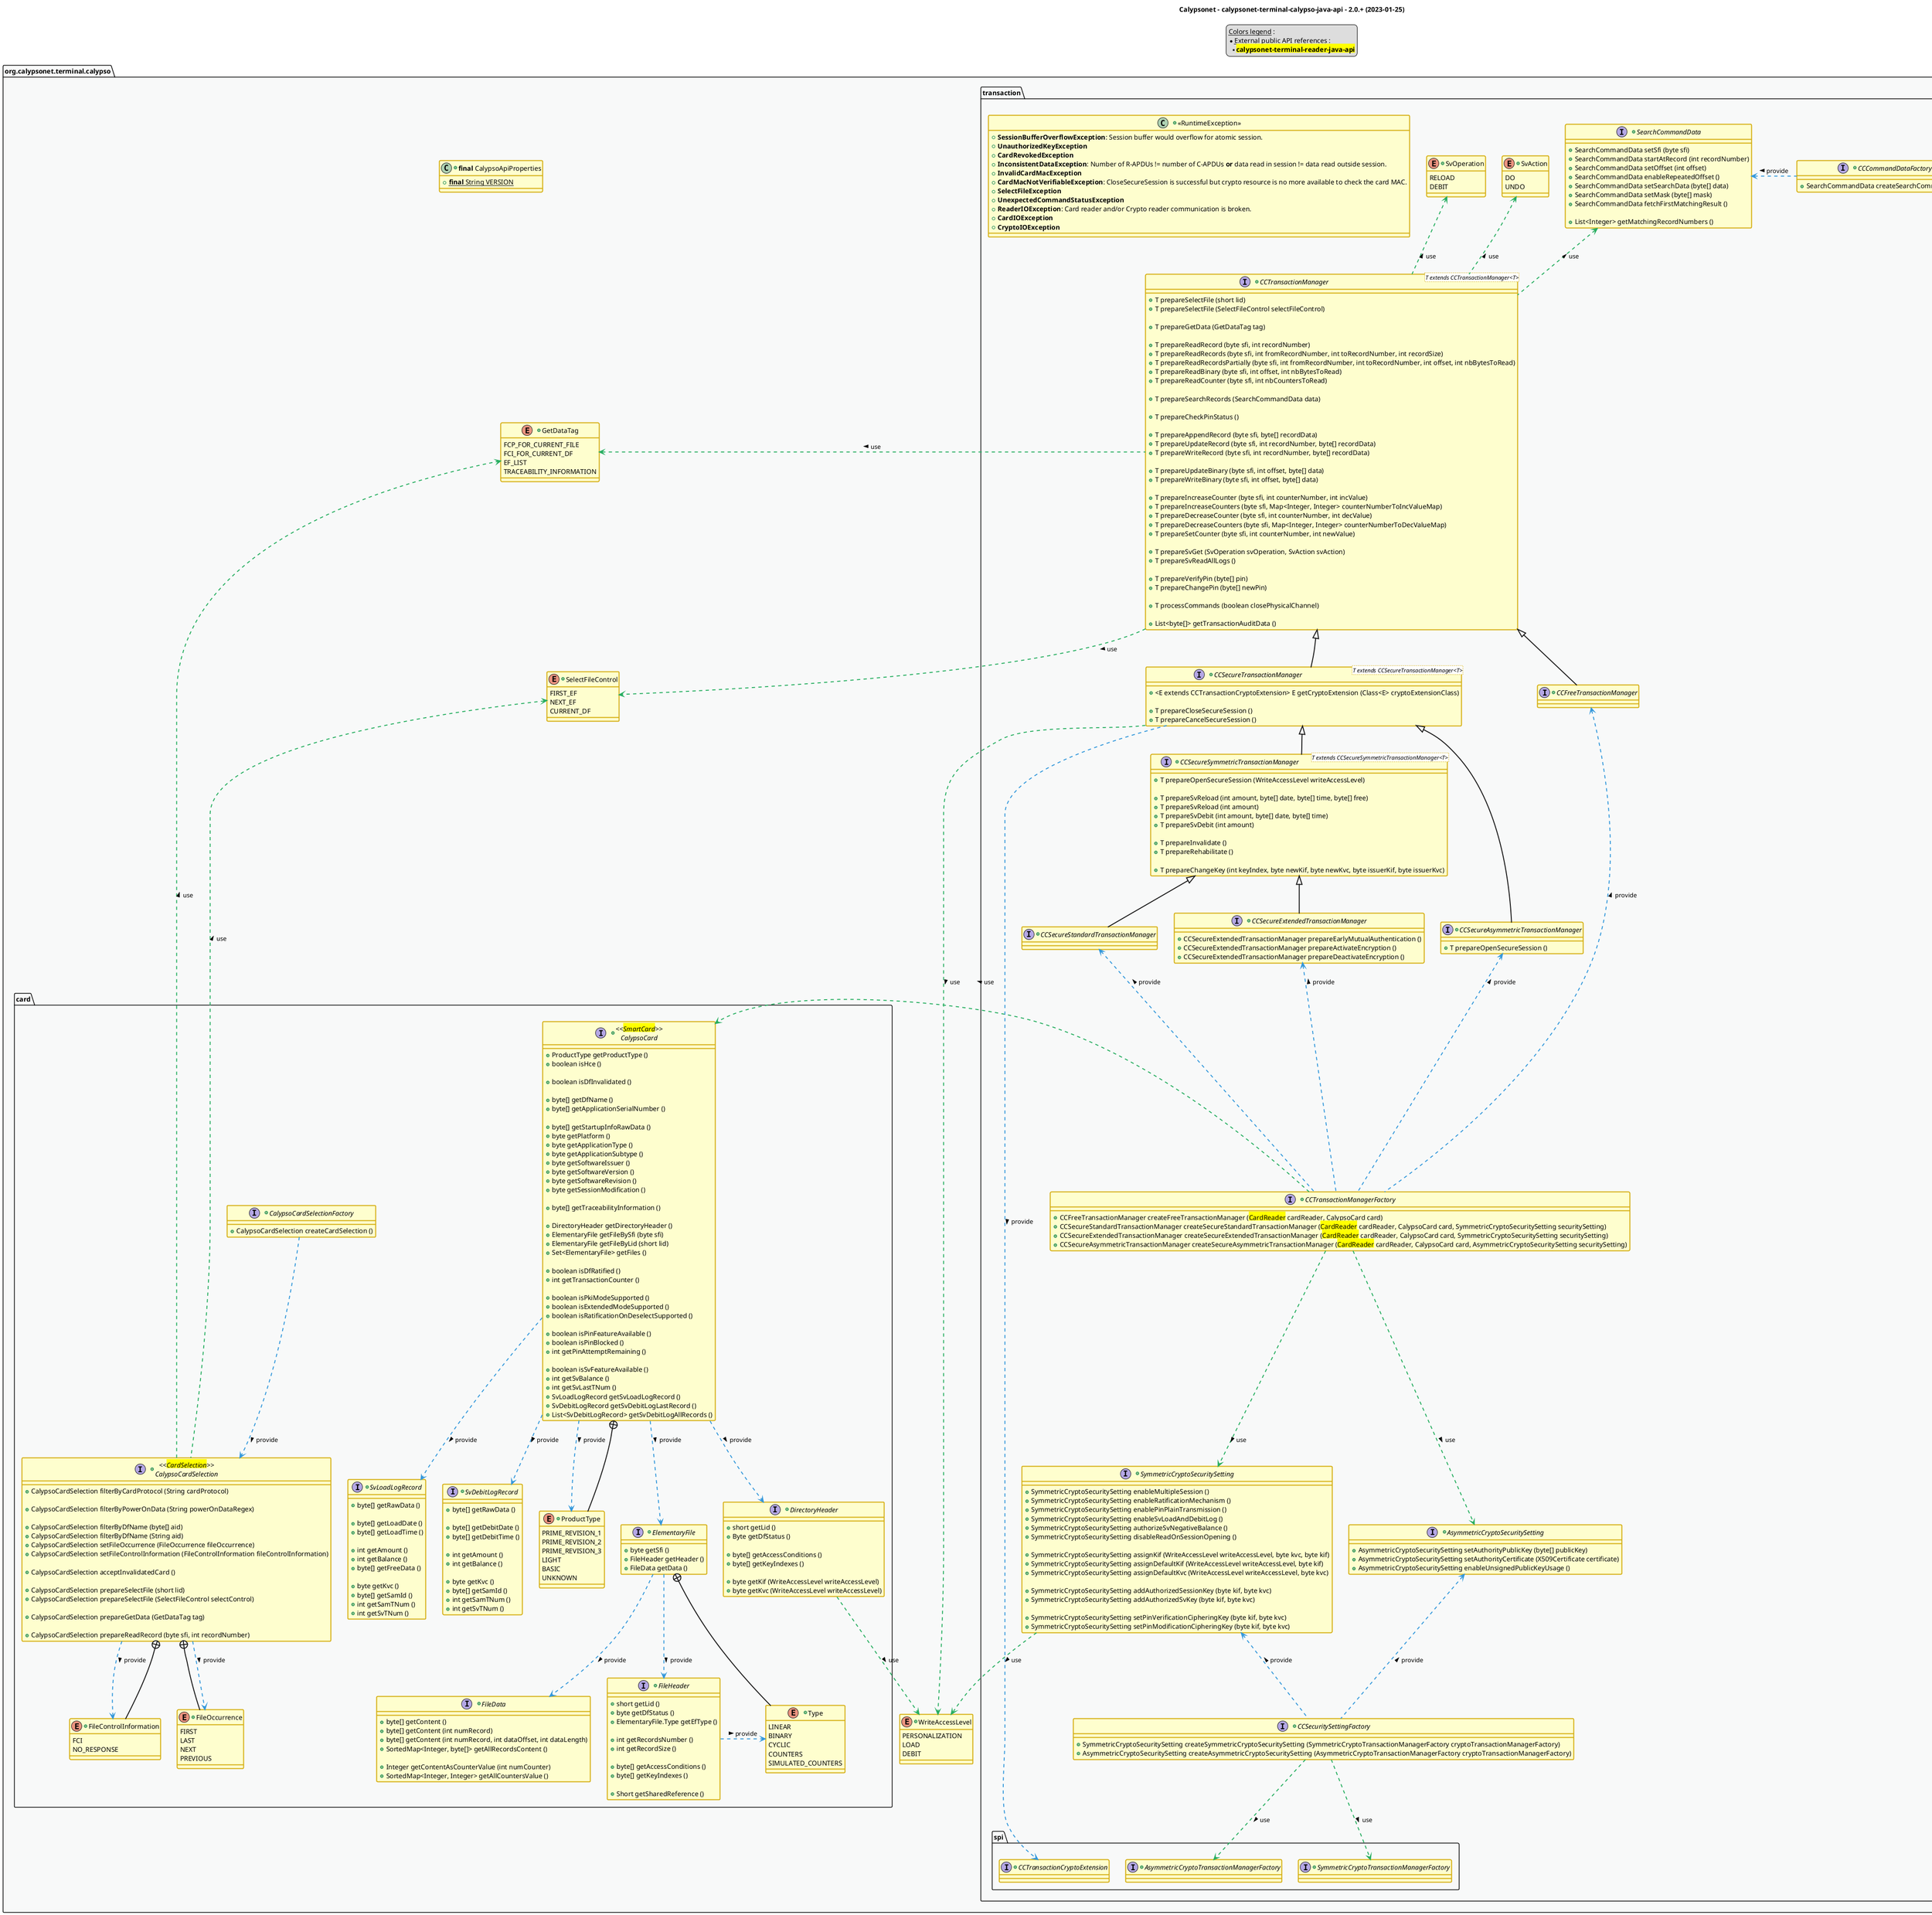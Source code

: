 @startuml
title
    Calypsonet - calypsonet-terminal-calypso-java-api - 2.0.+ (2023-01-25)
end title

' == THEME ==

'Couleurs issues de : https://htmlcolorcodes.com/fr/tableau-de-couleur/tableau-de-couleur-design-plat/
!define C_GREY1 F8F9F9
!define C_GREY2 F2F3F4
!define C_GREY3 E5E7E9
!define C_GREY4 D7DBDD
!define C_GREY5 CACFD2
!define C_GREY6 BDC3C7
!define C_LINK 3498DB
!define C_USE 27AE60

' -- Styles that don't work with new version of plantuml --
skinparam stereotypeABorderColor #A9DCDF
skinparam stereotypeIBorderColor #B4A7E5
skinparam stereotypeCBorderColor #ADD1B2
skinparam stereotypeEBorderColor #EB93DF
' -- END --

skinparam ClassBorderThickness 2
skinparam ArrowThickness 2

' Yellow
skinparam ClassBackgroundColor #FEFECE
skinparam ClassBorderColor #D4AC0D
' Red
skinparam ClassBackgroundColor<<red>> #FDEDEC
skinparam ClassBorderColor<<red>> #E74C3C
hide <<red>> stereotype
' Purple
skinparam ClassBackgroundColor<<purple>> #F4ECF7
skinparam ClassBorderColor<<purple>> #8E44AD
hide <<purple>> stereotype
' blue
skinparam ClassBackgroundColor<<blue>> #EBF5FB
skinparam ClassBorderColor<<blue>> #3498DB
hide <<blue>> stereotype
' Green
skinparam ClassBackgroundColor<<green>> #E9F7EF
skinparam ClassBorderColor<<green>> #27AE60
hide <<green>> stereotype
' Grey
skinparam ClassBackgroundColor<<grey>> #EAECEE
skinparam ClassBorderColor<<grey>> #2C3E50
hide <<grey>> stereotype

' == CONTENT ==

legend top
    __Colors legend__ :
    * __External public API references__ :
    ** <back:yellow>**calypsonet-terminal-reader-java-api**</back>
end legend

package "org.calypsonet.terminal.calypso" as api {

    +class "**final** CalypsoApiProperties" as ApiProperties {
        +{static} **final** String VERSION
    }
    +enum WriteAccessLevel {
        PERSONALIZATION
        LOAD
        DEBIT
    }
    +enum SelectFileControl {
        FIRST_EF
        NEXT_EF
        CURRENT_DF
    }
    +enum GetDataTag {
        FCP_FOR_CURRENT_FILE
        FCI_FOR_CURRENT_DF
        EF_LIST
        TRACEABILITY_INFORMATION
    }
    package card {
        +interface CalypsoCardSelectionFactory {
            +CalypsoCardSelection createCardSelection ()
        }
        +interface "<<<back:yellow>CardSelection</back>>>\nCalypsoCardSelection" as CalypsoCardSelection {
            +CalypsoCardSelection filterByCardProtocol (String cardProtocol)

            +CalypsoCardSelection filterByPowerOnData (String powerOnDataRegex)

            +CalypsoCardSelection filterByDfName (byte[] aid)
            +CalypsoCardSelection filterByDfName (String aid)
            +CalypsoCardSelection setFileOccurrence (FileOccurrence fileOccurrence)
            +CalypsoCardSelection setFileControlInformation (FileControlInformation fileControlInformation)

            +CalypsoCardSelection acceptInvalidatedCard ()

            +CalypsoCardSelection prepareSelectFile (short lid)
            +CalypsoCardSelection prepareSelectFile (SelectFileControl selectControl)

            +CalypsoCardSelection prepareGetData (GetDataTag tag)

            +CalypsoCardSelection prepareReadRecord (byte sfi, int recordNumber)
        }
        +enum FileOccurrence {
            FIRST
            LAST
            NEXT
            PREVIOUS
        }
        +enum FileControlInformation {
            FCI
            NO_RESPONSE
        }
        +interface "<<<back:yellow>SmartCard</back>>>\nCalypsoCard" as CalypsoCard {
            +ProductType getProductType ()
            +boolean isHce ()

            +boolean isDfInvalidated ()

            +byte[] getDfName ()
            +byte[] getApplicationSerialNumber ()

            +byte[] getStartupInfoRawData ()
            +byte getPlatform ()
            +byte getApplicationType ()
            +byte getApplicationSubtype ()
            +byte getSoftwareIssuer ()
            +byte getSoftwareVersion ()
            +byte getSoftwareRevision ()
            +byte getSessionModification ()

            +byte[] getTraceabilityInformation ()

            +DirectoryHeader getDirectoryHeader ()
            +ElementaryFile getFileBySfi (byte sfi)
            +ElementaryFile getFileByLid (short lid)
            +Set<ElementaryFile> getFiles ()

            +boolean isDfRatified ()
            +int getTransactionCounter ()

            +boolean isPkiModeSupported ()
            +boolean isExtendedModeSupported ()
            +boolean isRatificationOnDeselectSupported ()

            +boolean isPinFeatureAvailable ()
            +boolean isPinBlocked ()
            +int getPinAttemptRemaining ()

            +boolean isSvFeatureAvailable ()
            +int getSvBalance ()
            +int getSvLastTNum ()
            +SvLoadLogRecord getSvLoadLogRecord ()
            +SvDebitLogRecord getSvDebitLogLastRecord ()
            +List<SvDebitLogRecord> getSvDebitLogAllRecords ()
        }
        +interface DirectoryHeader {
            +short getLid ()
            +Byte getDfStatus ()

            +byte[] getAccessConditions ()
            +byte[] getKeyIndexes ()

            +byte getKif (WriteAccessLevel writeAccessLevel)
            +byte getKvc (WriteAccessLevel writeAccessLevel)
        }
        +interface ElementaryFile {
            +byte getSfi ()
            +FileHeader getHeader ()
            +FileData getData ()
        }
        +interface FileHeader {
            +short getLid ()
            +byte getDfStatus ()
            +ElementaryFile.Type getEfType ()

            +int getRecordsNumber ()
            +int getRecordSize ()

            +byte[] getAccessConditions ()
            +byte[] getKeyIndexes ()

            +Short getSharedReference ()
        }
        +enum "Type" as FileType {
            LINEAR
            BINARY
            CYCLIC
            COUNTERS
            SIMULATED_COUNTERS
        }
        +interface FileData {
            +byte[] getContent ()
            +byte[] getContent (int numRecord)
            +byte[] getContent (int numRecord, int dataOffset, int dataLength)
            +SortedMap<Integer, byte[]> getAllRecordsContent ()

            +Integer getContentAsCounterValue (int numCounter)
            +SortedMap<Integer, Integer> getAllCountersValue ()
        }
        +enum "ProductType" as CardProductType {
            PRIME_REVISION_1
            PRIME_REVISION_2
            PRIME_REVISION_3
            LIGHT
            BASIC
            UNKNOWN
        }
        +interface SvLoadLogRecord {
            +byte[] getRawData ()

            +byte[] getLoadDate ()
            +byte[] getLoadTime ()

            +int getAmount ()
            +int getBalance ()
            +byte[] getFreeData ()

            +byte getKvc ()
            +byte[] getSamId ()
            +int getSamTNum ()
            +int getSvTNum ()
        }
        +interface SvDebitLogRecord {
            +byte[] getRawData ()

            +byte[] getDebitDate ()
            +byte[] getDebitTime ()

            +int getAmount ()
            +int getBalance ()

            +byte getKvc ()
            +byte[] getSamId ()
            +int getSamTNum ()
            +int getSvTNum ()
        }
    }
    package transaction {
        +interface CCTransactionManagerFactory {
            +CCFreeTransactionManager createFreeTransactionManager (<back:yellow>CardReader</back> cardReader, CalypsoCard card)
            +CCSecureStandardTransactionManager createSecureStandardTransactionManager (<back:yellow>CardReader</back> cardReader, CalypsoCard card, SymmetricCryptoSecuritySetting securitySetting)
            +CCSecureExtendedTransactionManager createSecureExtendedTransactionManager (<back:yellow>CardReader</back> cardReader, CalypsoCard card, SymmetricCryptoSecuritySetting securitySetting)
            +CCSecureAsymmetricTransactionManager createSecureAsymmetricTransactionManager (<back:yellow>CardReader</back> cardReader, CalypsoCard card, AsymmetricCryptoSecuritySetting securitySetting)
        }
        ' Card
        together {
            +interface CCTransactionManager<T extends CCTransactionManager<T>> {
                +T prepareSelectFile (short lid)
                +T prepareSelectFile (SelectFileControl selectFileControl)

                +T prepareGetData (GetDataTag tag)

                +T prepareReadRecord (byte sfi, int recordNumber)
                +T prepareReadRecords (byte sfi, int fromRecordNumber, int toRecordNumber, int recordSize)
                +T prepareReadRecordsPartially (byte sfi, int fromRecordNumber, int toRecordNumber, int offset, int nbBytesToRead)
                +T prepareReadBinary (byte sfi, int offset, int nbBytesToRead)
                +T prepareReadCounter (byte sfi, int nbCountersToRead)

                +T prepareSearchRecords (SearchCommandData data)

                +T prepareCheckPinStatus ()

                +T prepareAppendRecord (byte sfi, byte[] recordData)
                +T prepareUpdateRecord (byte sfi, int recordNumber, byte[] recordData)
                +T prepareWriteRecord (byte sfi, int recordNumber, byte[] recordData)

                +T prepareUpdateBinary (byte sfi, int offset, byte[] data)
                +T prepareWriteBinary (byte sfi, int offset, byte[] data)

                +T prepareIncreaseCounter (byte sfi, int counterNumber, int incValue)
                +T prepareIncreaseCounters (byte sfi, Map<Integer, Integer> counterNumberToIncValueMap)
                +T prepareDecreaseCounter (byte sfi, int counterNumber, int decValue)
                +T prepareDecreaseCounters (byte sfi, Map<Integer, Integer> counterNumberToDecValueMap)
                +T prepareSetCounter (byte sfi, int counterNumber, int newValue)

                +T prepareSvGet (SvOperation svOperation, SvAction svAction)
                +T prepareSvReadAllLogs ()

                +T prepareVerifyPin (byte[] pin)
                +T prepareChangePin (byte[] newPin)

                +T processCommands (boolean closePhysicalChannel)

                +List<byte[]> getTransactionAuditData ()
            }
            +interface CCFreeTransactionManager extends CCTransactionManager {
            }
            +interface CCSecureTransactionManager<T extends CCSecureTransactionManager<T>> extends CCTransactionManager {
                +<E extends CCTransactionCryptoExtension> E getCryptoExtension (Class<E> cryptoExtensionClass)

                +T prepareCloseSecureSession ()
                +T prepareCancelSecureSession ()
            }
            +interface CCSecureSymmetricTransactionManager<T extends CCSecureSymmetricTransactionManager<T>> extends CCSecureTransactionManager {
                +T prepareOpenSecureSession (WriteAccessLevel writeAccessLevel)

                +T prepareSvReload (int amount, byte[] date, byte[] time, byte[] free)
                +T prepareSvReload (int amount)
                +T prepareSvDebit (int amount, byte[] date, byte[] time)
                +T prepareSvDebit (int amount)

                +T prepareInvalidate ()
                +T prepareRehabilitate ()

                +T prepareChangeKey (int keyIndex, byte newKif, byte newKvc, byte issuerKif, byte issuerKvc)
            }
            +interface CCSecureStandardTransactionManager extends CCSecureSymmetricTransactionManager {
            }
            +interface CCSecureExtendedTransactionManager extends CCSecureSymmetricTransactionManager {
                +CCSecureExtendedTransactionManager prepareEarlyMutualAuthentication ()
                +CCSecureExtendedTransactionManager prepareActivateEncryption ()
                +CCSecureExtendedTransactionManager prepareDeactivateEncryption ()
            }
            +interface CCSecureAsymmetricTransactionManager extends CCSecureTransactionManager {
                +T prepareOpenSecureSession ()
            }
        }
        +enum SvOperation {
            RELOAD
            DEBIT
        }
        +enum SvAction {
            DO
            UNDO
        }
        +interface CCSecuritySettingFactory {
            +SymmetricCryptoSecuritySetting createSymmetricCryptoSecuritySetting (SymmetricCryptoTransactionManagerFactory cryptoTransactionManagerFactory)
            +AsymmetricCryptoSecuritySetting createAsymmetricCryptoSecuritySetting (AsymmetricCryptoTransactionManagerFactory cryptoTransactionManagerFactory)
        }
        +interface AsymmetricCryptoSecuritySetting {
            +AsymmetricCryptoSecuritySetting setAuthorityPublicKey (byte[] publicKey)
            +AsymmetricCryptoSecuritySetting setAuthorityCertificate (X509Certificate certificate)
            +AsymmetricCryptoSecuritySetting enableUnsignedPublicKeyUsage ()
        }
        +interface SymmetricCryptoSecuritySetting {
            +SymmetricCryptoSecuritySetting enableMultipleSession ()
            +SymmetricCryptoSecuritySetting enableRatificationMechanism ()
            +SymmetricCryptoSecuritySetting enablePinPlainTransmission ()
            +SymmetricCryptoSecuritySetting enableSvLoadAndDebitLog ()
            +SymmetricCryptoSecuritySetting authorizeSvNegativeBalance ()
            +SymmetricCryptoSecuritySetting disableReadOnSessionOpening ()

            +SymmetricCryptoSecuritySetting assignKif (WriteAccessLevel writeAccessLevel, byte kvc, byte kif)
            +SymmetricCryptoSecuritySetting assignDefaultKif (WriteAccessLevel writeAccessLevel, byte kif)
            +SymmetricCryptoSecuritySetting assignDefaultKvc (WriteAccessLevel writeAccessLevel, byte kvc)

            +SymmetricCryptoSecuritySetting addAuthorizedSessionKey (byte kif, byte kvc)
            +SymmetricCryptoSecuritySetting addAuthorizedSvKey (byte kif, byte kvc)

            +SymmetricCryptoSecuritySetting setPinVerificationCipheringKey (byte kif, byte kvc)
            +SymmetricCryptoSecuritySetting setPinModificationCipheringKey (byte kif, byte kvc)
        }
        +interface CCCommandDataFactory {
            +SearchCommandData createSearchCommandData ()
        }
        +interface SearchCommandData {
            +SearchCommandData setSfi (byte sfi)
            +SearchCommandData startAtRecord (int recordNumber)
            +SearchCommandData setOffset (int offset)
            +SearchCommandData enableRepeatedOffset ()
            +SearchCommandData setSearchData (byte[] data)
            +SearchCommandData setMask (byte[] mask)
            +SearchCommandData fetchFirstMatchingResult ()

            +List<Integer> getMatchingRecordNumbers ()
        }
        ' Exceptions
        +class "<<RuntimeException>>" as RuntimeException {
            +**SessionBufferOverflowException**: Session buffer would overflow for atomic session.
            +**UnauthorizedKeyException**
            +**CardRevokedException**
            +**InconsistentDataException**: Number of R-APDUs != number of C-APDUs **or** data read in session != data read outside session.
            +**InvalidCardMacException**
            +**CardMacNotVerifiableException**: CloseSecureSession is successful but crypto resource is no more available to check the card MAC.
            +**SelectFileException**
            +**UnexpectedCommandStatusException**
            +**ReaderIOException**: Card reader and/or Crypto reader communication is broken.
            +**CardIOException**
            +**CryptoIOException**
        }
        package spi {
            +interface AsymmetricCryptoTransactionManagerFactory {
            }
            +interface SymmetricCryptoTransactionManagerFactory {
            }
            +interface CCTransactionCryptoExtension {
            }
        }
    }
}

' Associations

CalypsoCardSelectionFactory ..> CalypsoCardSelection #C_LINK : provide >

CalypsoCardSelection +-- FileOccurrence
CalypsoCardSelection ..> FileOccurrence #C_LINK : provide >
CalypsoCardSelection +-- FileControlInformation
CalypsoCardSelection ..> FileControlInformation #C_LINK : provide >

CCTransactionManagerFactory .right.> CalypsoCard #C_USE : use >
CCTransactionManagerFactory ..> SymmetricCryptoSecuritySetting #C_USE : use >
CCTransactionManagerFactory ..> AsymmetricCryptoSecuritySetting #C_USE : use >

CCTransactionManagerFactory .up.> CCFreeTransactionManager #C_LINK : provide >
CCTransactionManagerFactory .up.> CCSecureStandardTransactionManager #C_LINK : provide >
CCTransactionManagerFactory .up.> CCSecureExtendedTransactionManager #C_LINK : provide >
CCTransactionManagerFactory .up.> CCSecureAsymmetricTransactionManager #C_LINK : provide >

CCTransactionManager ..> SelectFileControl #C_USE : use >
CCTransactionManager .left.> GetDataTag #C_USE : use >
CCTransactionManager .up.> SvOperation #C_USE : use >
CCTransactionManager .up.> SvAction #C_USE : use >
CCTransactionManager .up.> SearchCommandData #C_USE : use >

CCSecureTransactionManager ..> WriteAccessLevel #C_USE : use >
CCSecureTransactionManager ..> CCTransactionCryptoExtension #C_LINK : provide >

CCSecuritySettingFactory .up.> SymmetricCryptoSecuritySetting #C_LINK : provide >
CCSecuritySettingFactory .up.> AsymmetricCryptoSecuritySetting #C_LINK : provide >

CCSecuritySettingFactory ..> SymmetricCryptoTransactionManagerFactory #C_USE : use >
CCSecuritySettingFactory ..> AsymmetricCryptoTransactionManagerFactory #C_USE : use >

SymmetricCryptoSecuritySetting ..> WriteAccessLevel #C_USE : use >

CCCommandDataFactory .left.> SearchCommandData #C_LINK : provide >

CalypsoCardSelection .up.> SelectFileControl #C_USE : use >
CalypsoCardSelection ..> GetDataTag #C_USE : use >

CalypsoCard ..> DirectoryHeader #C_LINK : provide >
CalypsoCard ..> ElementaryFile #C_LINK : provide >
CalypsoCard +-- CardProductType
CalypsoCard ..> CardProductType #C_LINK : provide >
CalypsoCard ..> SvLoadLogRecord #C_LINK : provide >
CalypsoCard ..> SvDebitLogRecord #C_LINK : provide >

DirectoryHeader ..> WriteAccessLevel #C_USE : use >

ElementaryFile +-- FileType
ElementaryFile ..> FileHeader #C_LINK : provide >
ElementaryFile ..> FileData #C_LINK : provide >

FileHeader .right.> FileType #C_LINK : provide >

' == LAYOUT ==

'SecuritySetting -[hidden]- CalypsoSam

' == STYLE ==

package api #C_GREY1 {}
package spi #C_GREY3 {}
package card #C_GREY2 {}
package transaction #C_GREY2 {}

interface CalypsoCardSelectionFactory <<red>>
interface CCSecuritySettingFactory <<red>>
interface CCTransactionManagerFactory <<red>>
interface CCCommandDataFactory <<red>>

interface CCTransactionManager <<blue>>
interface CCFreeTransactionManager <<blue>>
interface CCSecureTransactionManager <<blue>>
interface CCSecureSymmetricTransactionManager <<blue>>
interface CCSecureStandardTransactionManager <<blue>>
interface CCSecureExtendedTransactionManager <<blue>>
interface CCSecureAsymmetricTransactionManager <<blue>>

interface CalypsoCardSelection <<green>>
enum FileControlInformation <<green>>
enum FileOccurrence <<green>>

@enduml